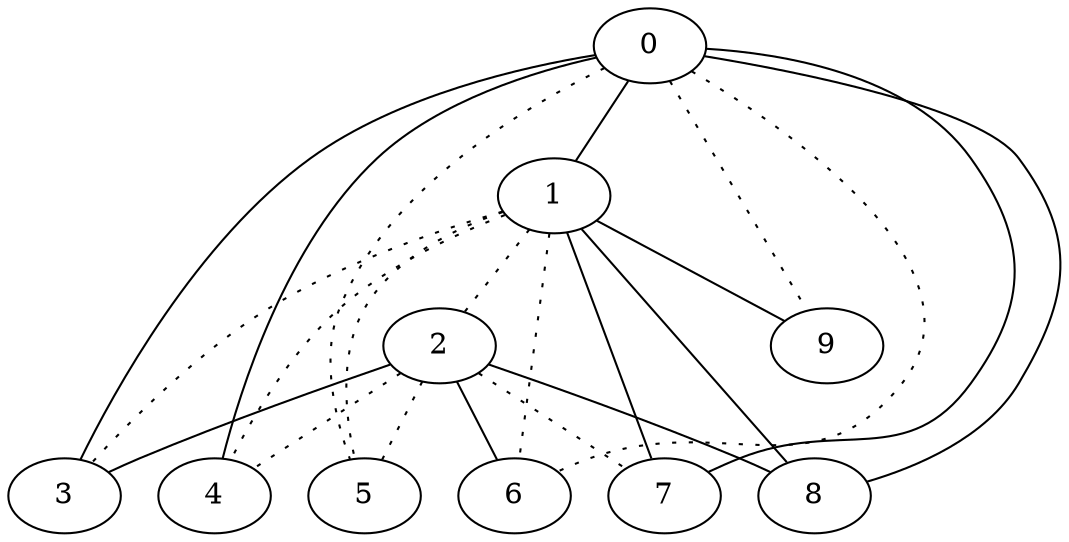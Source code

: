 graph {
a0[label=0];
a1[label=1];
a2[label=2];
a3[label=3];
a4[label=4];
a5[label=5];
a6[label=6];
a7[label=7];
a8[label=8];
a9[label=9];
a0 -- a1;
a0 -- a3;
a0 -- a4;
a0 -- a5 [style=dotted];
a0 -- a6 [style=dotted];
a0 -- a7;
a0 -- a8;
a0 -- a9 [style=dotted];
a1 -- a2 [style=dotted];
a1 -- a3 [style=dotted];
a1 -- a4 [style=dotted];
a1 -- a5 [style=dotted];
a1 -- a6 [style=dotted];
a1 -- a7;
a1 -- a8;
a1 -- a9;
a2 -- a3;
a2 -- a4 [style=dotted];
a2 -- a5 [style=dotted];
a2 -- a6;
a2 -- a7 [style=dotted];
a2 -- a8;
}
